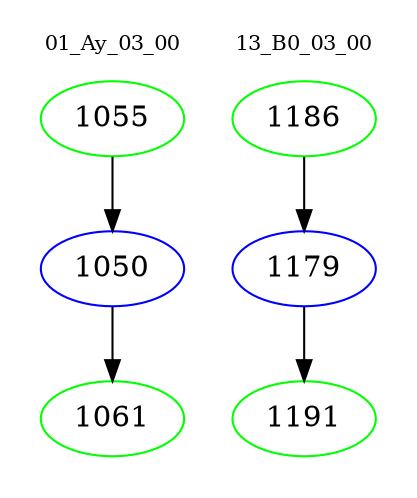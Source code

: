 digraph{
subgraph cluster_0 {
color = white
label = "01_Ay_03_00";
fontsize=10;
T0_1055 [label="1055", color="green"]
T0_1055 -> T0_1050 [color="black"]
T0_1050 [label="1050", color="blue"]
T0_1050 -> T0_1061 [color="black"]
T0_1061 [label="1061", color="green"]
}
subgraph cluster_1 {
color = white
label = "13_B0_03_00";
fontsize=10;
T1_1186 [label="1186", color="green"]
T1_1186 -> T1_1179 [color="black"]
T1_1179 [label="1179", color="blue"]
T1_1179 -> T1_1191 [color="black"]
T1_1191 [label="1191", color="green"]
}
}
